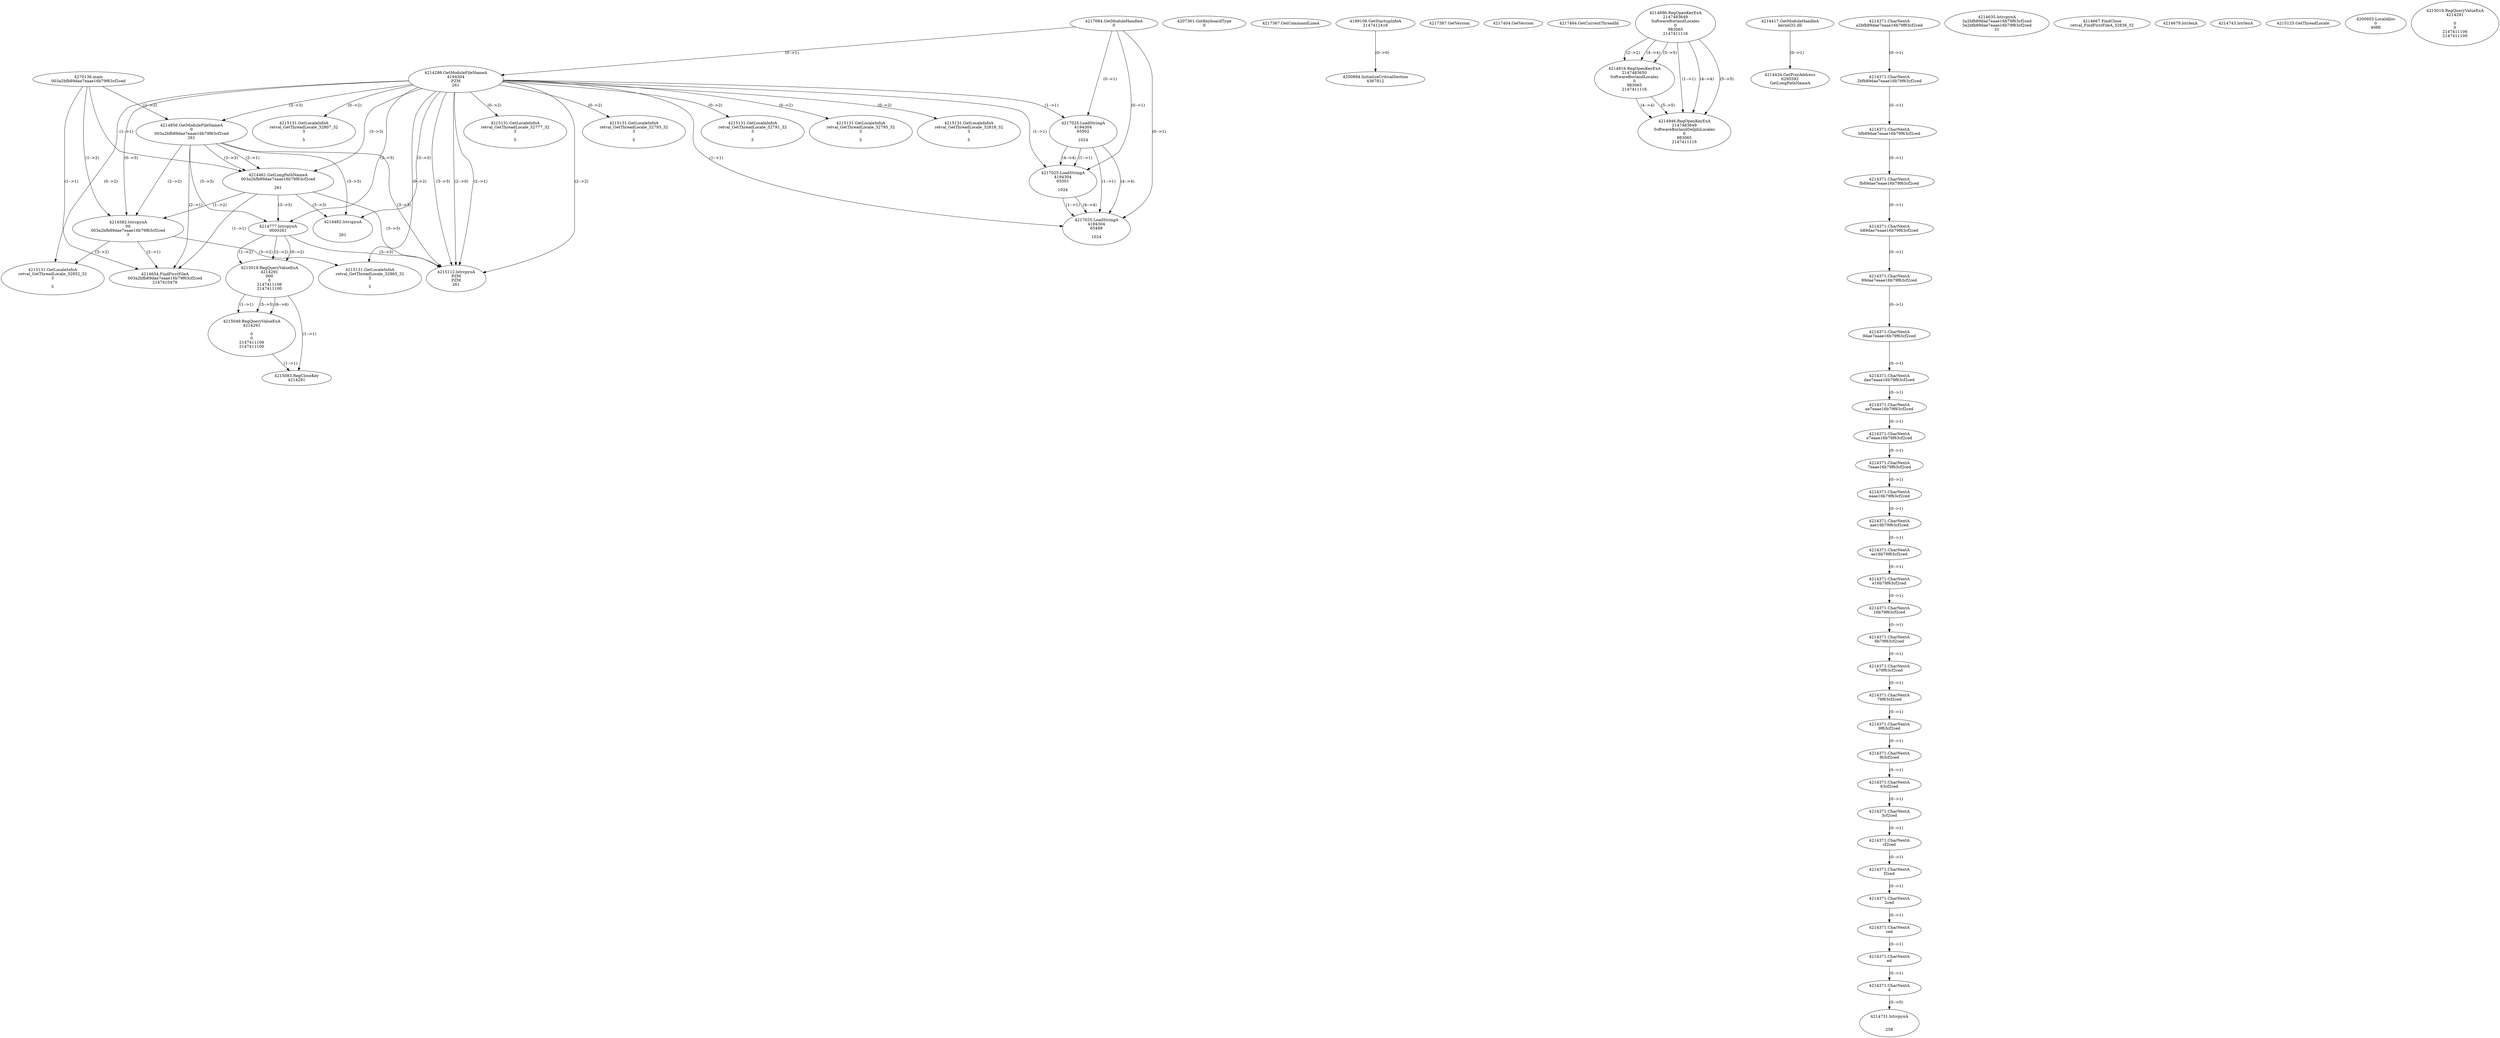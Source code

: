 // Global SCDG with merge call
digraph {
	0 [label="4270136.main
003a2bfb89dae7eaae16b79f63cf2ced"]
	1 [label="4217684.GetModuleHandleA
0"]
	2 [label="4207361.GetKeyboardType
0"]
	3 [label="4217367.GetCommandLineA
"]
	4 [label="4199106.GetStartupInfoA
2147412416"]
	5 [label="4217387.GetVersion
"]
	6 [label="4217404.GetVersion
"]
	7 [label="4217464.GetCurrentThreadId
"]
	8 [label="4214286.GetModuleFileNameA
4194304
PZM
261"]
	1 -> 8 [label="(0-->1)"]
	9 [label="4214856.GetModuleFileNameA
0
003a2bfb89dae7eaae16b79f63cf2ced
261"]
	0 -> 9 [label="(1-->2)"]
	8 -> 9 [label="(3-->3)"]
	10 [label="4214886.RegOpenKeyExA
2147483649
Software\Borland\Locales
0
983065
2147411116"]
	11 [label="4214916.RegOpenKeyExA
2147483650
Software\Borland\Locales
0
983065
2147411116"]
	10 -> 11 [label="(2-->2)"]
	10 -> 11 [label="(4-->4)"]
	10 -> 11 [label="(5-->5)"]
	12 [label="4214417.GetModuleHandleA
kernel32.dll"]
	13 [label="4214434.GetProcAddress
6295592
GetLongPathNameA"]
	12 -> 13 [label="(0-->1)"]
	14 [label="4214461.GetLongPathNameA
003a2bfb89dae7eaae16b79f63cf2ced

261"]
	0 -> 14 [label="(1-->1)"]
	9 -> 14 [label="(2-->1)"]
	8 -> 14 [label="(3-->3)"]
	9 -> 14 [label="(3-->3)"]
	15 [label="4214582.lstrcpynA
00
003a2bfb89dae7eaae16b79f63cf2ced
3"]
	0 -> 15 [label="(1-->2)"]
	9 -> 15 [label="(2-->2)"]
	14 -> 15 [label="(1-->2)"]
	8 -> 15 [label="(0-->3)"]
	16 [label="4214371.CharNextA
a2bfb89dae7eaae16b79f63cf2ced"]
	17 [label="4214371.CharNextA
2bfb89dae7eaae16b79f63cf2ced"]
	16 -> 17 [label="(0-->1)"]
	18 [label="4214371.CharNextA
bfb89dae7eaae16b79f63cf2ced"]
	17 -> 18 [label="(0-->1)"]
	19 [label="4214371.CharNextA
fb89dae7eaae16b79f63cf2ced"]
	18 -> 19 [label="(0-->1)"]
	20 [label="4214371.CharNextA
b89dae7eaae16b79f63cf2ced"]
	19 -> 20 [label="(0-->1)"]
	21 [label="4214371.CharNextA
89dae7eaae16b79f63cf2ced"]
	20 -> 21 [label="(0-->1)"]
	22 [label="4214371.CharNextA
9dae7eaae16b79f63cf2ced"]
	21 -> 22 [label="(0-->1)"]
	23 [label="4214371.CharNextA
dae7eaae16b79f63cf2ced"]
	22 -> 23 [label="(0-->1)"]
	24 [label="4214371.CharNextA
ae7eaae16b79f63cf2ced"]
	23 -> 24 [label="(0-->1)"]
	25 [label="4214371.CharNextA
e7eaae16b79f63cf2ced"]
	24 -> 25 [label="(0-->1)"]
	26 [label="4214371.CharNextA
7eaae16b79f63cf2ced"]
	25 -> 26 [label="(0-->1)"]
	27 [label="4214371.CharNextA
eaae16b79f63cf2ced"]
	26 -> 27 [label="(0-->1)"]
	28 [label="4214371.CharNextA
aae16b79f63cf2ced"]
	27 -> 28 [label="(0-->1)"]
	29 [label="4214371.CharNextA
ae16b79f63cf2ced"]
	28 -> 29 [label="(0-->1)"]
	30 [label="4214371.CharNextA
e16b79f63cf2ced"]
	29 -> 30 [label="(0-->1)"]
	31 [label="4214371.CharNextA
16b79f63cf2ced"]
	30 -> 31 [label="(0-->1)"]
	32 [label="4214371.CharNextA
6b79f63cf2ced"]
	31 -> 32 [label="(0-->1)"]
	33 [label="4214371.CharNextA
b79f63cf2ced"]
	32 -> 33 [label="(0-->1)"]
	34 [label="4214371.CharNextA
79f63cf2ced"]
	33 -> 34 [label="(0-->1)"]
	35 [label="4214371.CharNextA
9f63cf2ced"]
	34 -> 35 [label="(0-->1)"]
	36 [label="4214371.CharNextA
f63cf2ced"]
	35 -> 36 [label="(0-->1)"]
	37 [label="4214371.CharNextA
63cf2ced"]
	36 -> 37 [label="(0-->1)"]
	38 [label="4214371.CharNextA
3cf2ced"]
	37 -> 38 [label="(0-->1)"]
	39 [label="4214371.CharNextA
cf2ced"]
	38 -> 39 [label="(0-->1)"]
	40 [label="4214371.CharNextA
f2ced"]
	39 -> 40 [label="(0-->1)"]
	41 [label="4214371.CharNextA
2ced"]
	40 -> 41 [label="(0-->1)"]
	42 [label="4214371.CharNextA
ced"]
	41 -> 42 [label="(0-->1)"]
	43 [label="4214371.CharNextA
ed"]
	42 -> 43 [label="(0-->1)"]
	44 [label="4214371.CharNextA
d"]
	43 -> 44 [label="(0-->1)"]
	45 [label="4214635.lstrcpynA
3a2bfb89dae7eaae16b79f63cf2ced
3a2bfb89dae7eaae16b79f63cf2ced
31"]
	46 [label="4214654.FindFirstFileA
003a2bfb89dae7eaae16b79f63cf2ced
2147410478"]
	0 -> 46 [label="(1-->1)"]
	9 -> 46 [label="(2-->1)"]
	14 -> 46 [label="(1-->1)"]
	15 -> 46 [label="(2-->1)"]
	47 [label="4214667.FindClose
retval_FindFirstFileA_32836_32"]
	48 [label="4214679.lstrlenA
"]
	49 [label="4214731.lstrcpynA


258"]
	44 -> 49 [label="(0-->0)"]
	50 [label="4214743.lstrlenA
"]
	51 [label="4214777.lstrcpynA
00\
00\
261"]
	8 -> 51 [label="(3-->3)"]
	9 -> 51 [label="(3-->3)"]
	14 -> 51 [label="(3-->3)"]
	52 [label="4215019.RegQueryValueExA
4214291
00\
0
0
2147411106
2147411100"]
	51 -> 52 [label="(1-->2)"]
	51 -> 52 [label="(2-->2)"]
	51 -> 52 [label="(0-->2)"]
	53 [label="4215049.RegQueryValueExA
4214291

0
0
2147411106
2147411100"]
	52 -> 53 [label="(1-->1)"]
	52 -> 53 [label="(5-->5)"]
	52 -> 53 [label="(6-->6)"]
	54 [label="4215083.RegCloseKey
4214291"]
	52 -> 54 [label="(1-->1)"]
	53 -> 54 [label="(1-->1)"]
	55 [label="4215112.lstrcpynA
PZM
PZM
261"]
	8 -> 55 [label="(2-->1)"]
	8 -> 55 [label="(2-->2)"]
	8 -> 55 [label="(3-->3)"]
	9 -> 55 [label="(3-->3)"]
	14 -> 55 [label="(3-->3)"]
	51 -> 55 [label="(3-->3)"]
	8 -> 55 [label="(2-->0)"]
	56 [label="4215125.GetThreadLocale
"]
	57 [label="4215131.GetLocaleInfoA
retval_GetThreadLocale_32852_32
3

5"]
	8 -> 57 [label="(0-->2)"]
	15 -> 57 [label="(3-->2)"]
	58 [label="4217025.LoadStringA
4194304
65502

1024"]
	1 -> 58 [label="(0-->1)"]
	8 -> 58 [label="(1-->1)"]
	59 [label="4217025.LoadStringA
4194304
65501

1024"]
	1 -> 59 [label="(0-->1)"]
	8 -> 59 [label="(1-->1)"]
	58 -> 59 [label="(1-->1)"]
	58 -> 59 [label="(4-->4)"]
	60 [label="4200894.InitializeCriticalSection
4367812"]
	4 -> 60 [label="(0-->0)"]
	61 [label="4200955.LocalAlloc
0
4088"]
	62 [label="4215131.GetLocaleInfoA
retval_GetThreadLocale_32865_32
3

5"]
	8 -> 62 [label="(0-->2)"]
	15 -> 62 [label="(3-->2)"]
	63 [label="4214946.RegOpenKeyExA
2147483649
Software\Borland\Delphi\Locales
0
983065
2147411116"]
	10 -> 63 [label="(1-->1)"]
	10 -> 63 [label="(4-->4)"]
	11 -> 63 [label="(4-->4)"]
	10 -> 63 [label="(5-->5)"]
	11 -> 63 [label="(5-->5)"]
	64 [label="4215131.GetLocaleInfoA
retval_GetThreadLocale_32777_32
3

5"]
	8 -> 64 [label="(0-->2)"]
	65 [label="4217025.LoadStringA
4194304
65499

1024"]
	1 -> 65 [label="(0-->1)"]
	8 -> 65 [label="(1-->1)"]
	58 -> 65 [label="(1-->1)"]
	59 -> 65 [label="(1-->1)"]
	58 -> 65 [label="(4-->4)"]
	59 -> 65 [label="(4-->4)"]
	66 [label="4214482.lstrcpynA


261"]
	8 -> 66 [label="(3-->3)"]
	9 -> 66 [label="(3-->3)"]
	14 -> 66 [label="(3-->3)"]
	67 [label="4215019.RegQueryValueExA
4214291

0
0
2147411106
2147411100"]
	68 [label="4215131.GetLocaleInfoA
retval_GetThreadLocale_32793_32
3

5"]
	8 -> 68 [label="(0-->2)"]
	69 [label="4215131.GetLocaleInfoA
retval_GetThreadLocale_32791_32
3

5"]
	8 -> 69 [label="(0-->2)"]
	70 [label="4215131.GetLocaleInfoA
retval_GetThreadLocale_32795_32
3

5"]
	8 -> 70 [label="(0-->2)"]
	71 [label="4215131.GetLocaleInfoA
retval_GetThreadLocale_32818_32
3

5"]
	8 -> 71 [label="(0-->2)"]
	72 [label="4215131.GetLocaleInfoA
retval_GetThreadLocale_32807_32
3

5"]
	8 -> 72 [label="(0-->2)"]
}
